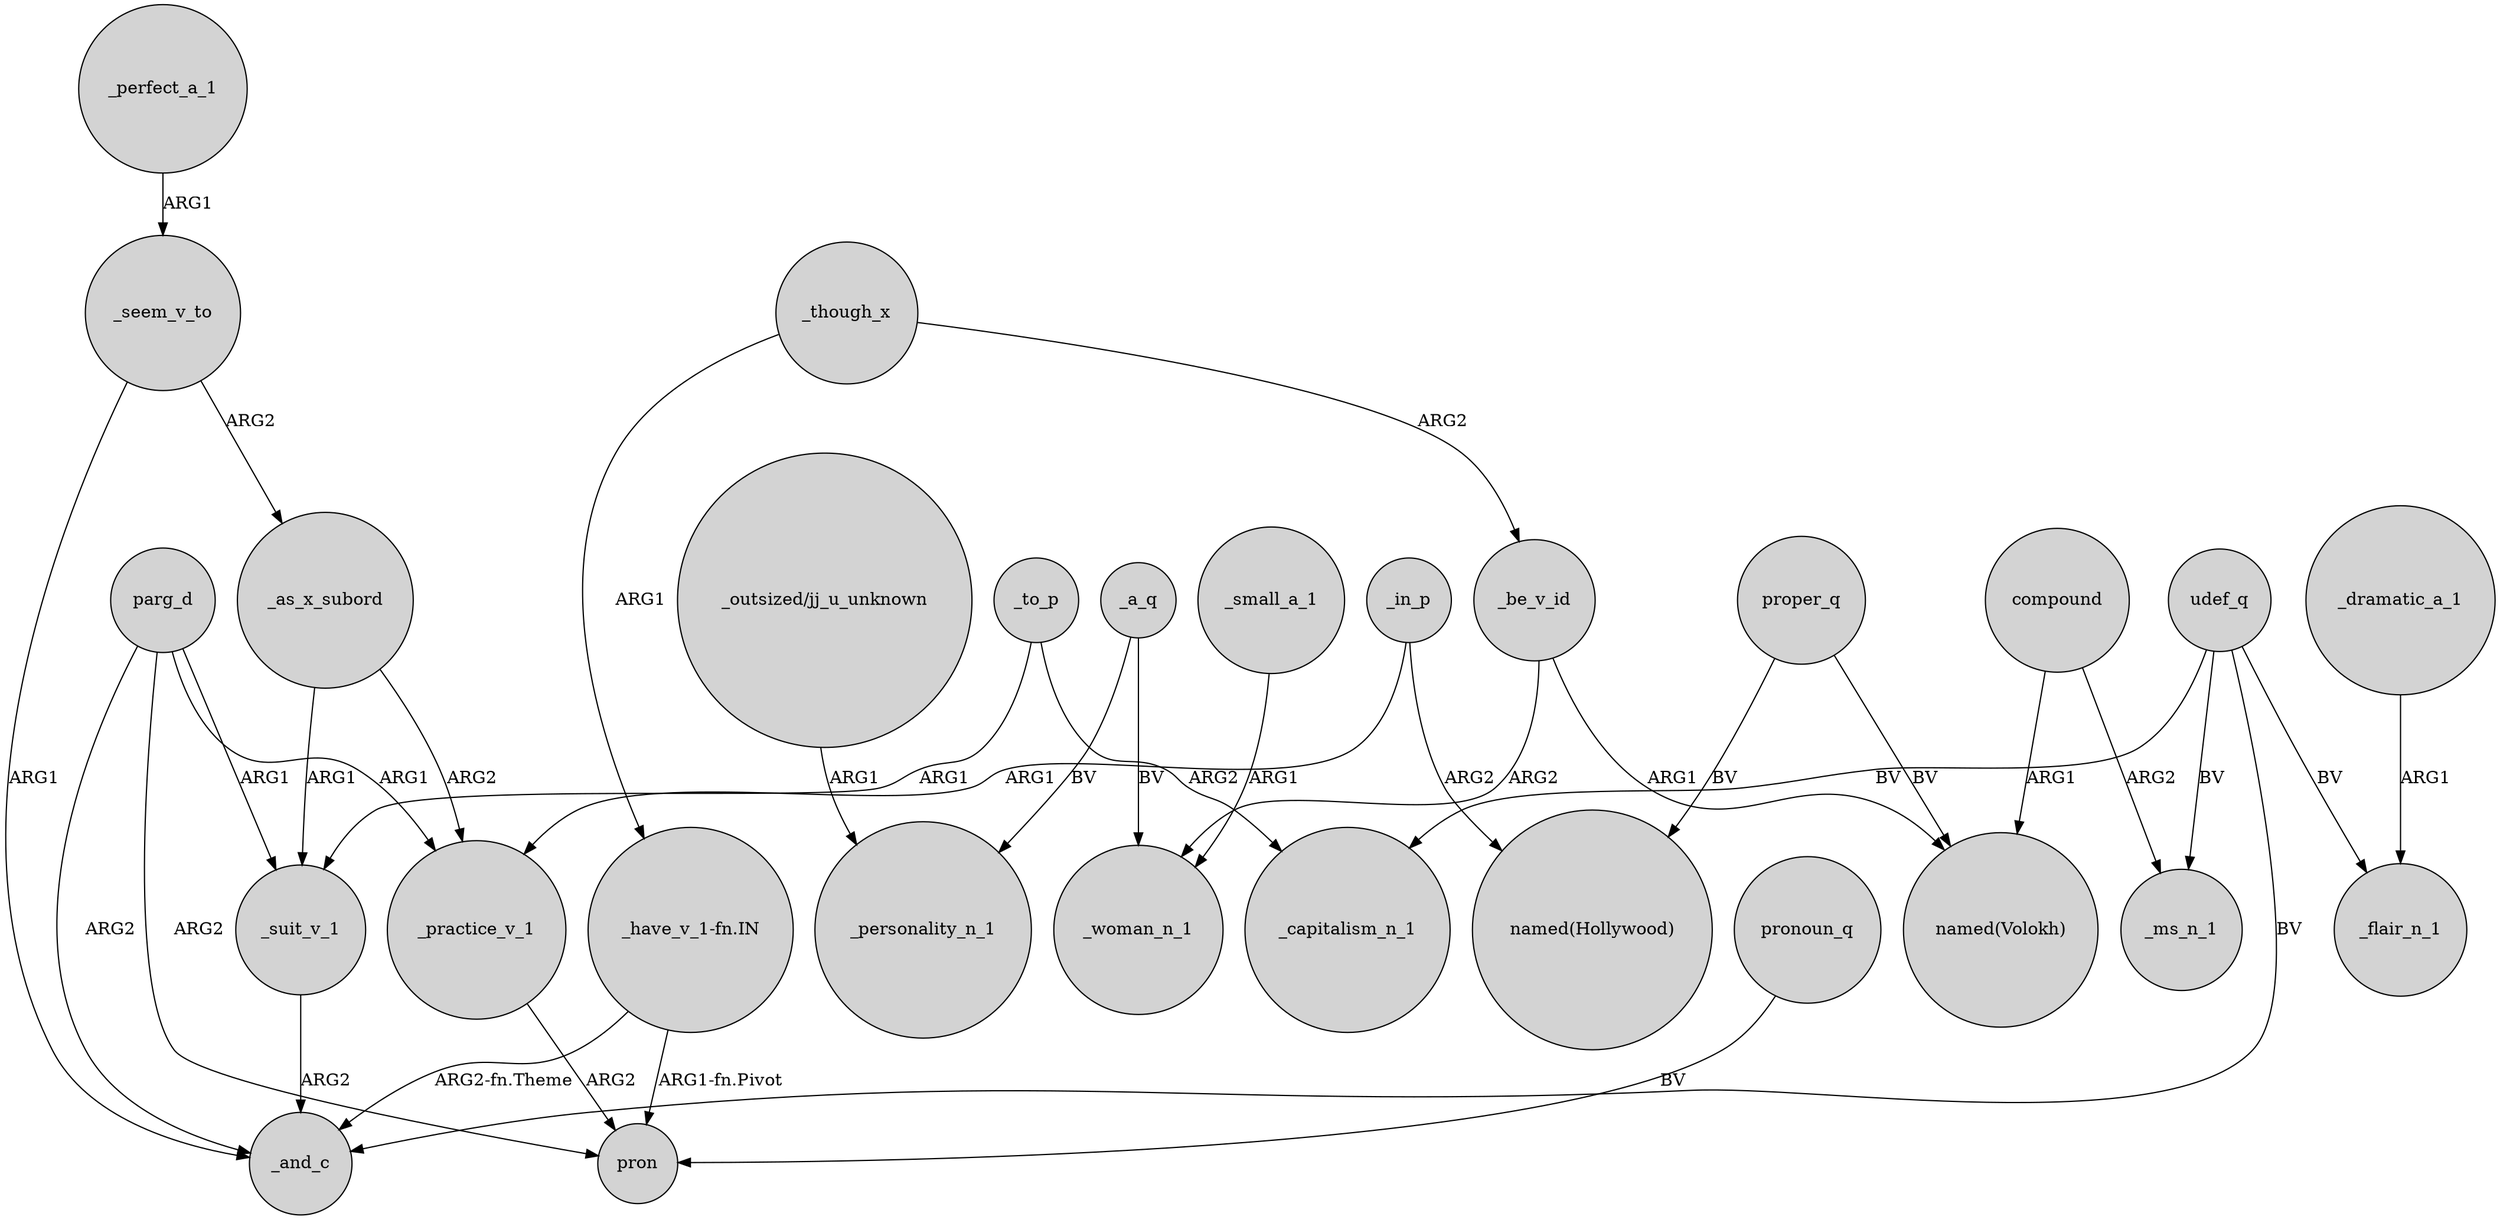 digraph {
	node [shape=circle style=filled]
	_perfect_a_1 -> _seem_v_to [label=ARG1]
	_seem_v_to -> _as_x_subord [label=ARG2]
	_a_q -> _personality_n_1 [label=BV]
	_suit_v_1 -> _and_c [label=ARG2]
	parg_d -> _practice_v_1 [label=ARG1]
	_to_p -> _capitalism_n_1 [label=ARG2]
	_in_p -> _practice_v_1 [label=ARG1]
	udef_q -> _capitalism_n_1 [label=BV]
	_to_p -> _suit_v_1 [label=ARG1]
	"_have_v_1-fn.IN" -> _and_c [label="ARG2-fn.Theme"]
	_as_x_subord -> _practice_v_1 [label=ARG2]
	"_outsized/jj_u_unknown" -> _personality_n_1 [label=ARG1]
	_be_v_id -> _woman_n_1 [label=ARG2]
	compound -> "named(Volokh)" [label=ARG1]
	"_have_v_1-fn.IN" -> pron [label="ARG1-fn.Pivot"]
	compound -> _ms_n_1 [label=ARG2]
	parg_d -> _and_c [label=ARG2]
	parg_d -> pron [label=ARG2]
	pronoun_q -> pron [label=BV]
	_seem_v_to -> _and_c [label=ARG1]
	_be_v_id -> "named(Volokh)" [label=ARG1]
	udef_q -> _ms_n_1 [label=BV]
	proper_q -> "named(Volokh)" [label=BV]
	_practice_v_1 -> pron [label=ARG2]
	parg_d -> _suit_v_1 [label=ARG1]
	proper_q -> "named(Hollywood)" [label=BV]
	_as_x_subord -> _suit_v_1 [label=ARG1]
	_though_x -> _be_v_id [label=ARG2]
	udef_q -> _flair_n_1 [label=BV]
	_in_p -> "named(Hollywood)" [label=ARG2]
	_though_x -> "_have_v_1-fn.IN" [label=ARG1]
	_dramatic_a_1 -> _flair_n_1 [label=ARG1]
	_a_q -> _woman_n_1 [label=BV]
	udef_q -> _and_c [label=BV]
	_small_a_1 -> _woman_n_1 [label=ARG1]
}
